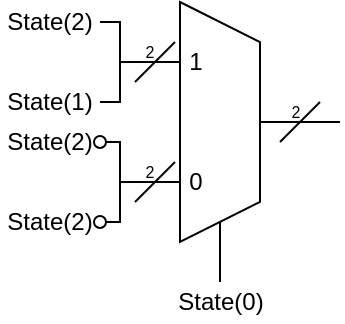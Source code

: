 <mxfile version="24.7.17">
  <diagram name="Page-1" id="LWOFWfnpxC4VILX40IXY">
    <mxGraphModel dx="454" dy="267" grid="1" gridSize="10" guides="1" tooltips="1" connect="1" arrows="1" fold="1" page="1" pageScale="1" pageWidth="850" pageHeight="1100" math="0" shadow="0">
      <root>
        <mxCell id="0" />
        <mxCell id="1" parent="0" />
        <mxCell id="NR-nkx7P1sxczl-uwj3u-21" style="edgeStyle=orthogonalEdgeStyle;rounded=0;orthogonalLoop=1;jettySize=auto;html=1;endArrow=none;endFill=0;" edge="1" parent="1" source="NR-nkx7P1sxczl-uwj3u-1">
          <mxGeometry relative="1" as="geometry">
            <mxPoint x="480" y="260" as="targetPoint" />
          </mxGeometry>
        </mxCell>
        <mxCell id="NR-nkx7P1sxczl-uwj3u-1" value="" style="shape=trapezoid;perimeter=trapezoidPerimeter;whiteSpace=wrap;html=1;fixedSize=1;rotation=90;" vertex="1" parent="1">
          <mxGeometry x="360" y="240" width="120" height="40" as="geometry" />
        </mxCell>
        <mxCell id="NR-nkx7P1sxczl-uwj3u-8" style="edgeStyle=orthogonalEdgeStyle;rounded=0;orthogonalLoop=1;jettySize=auto;html=1;entryX=0.25;entryY=1;entryDx=0;entryDy=0;endArrow=none;endFill=0;" edge="1" parent="1" source="NR-nkx7P1sxczl-uwj3u-4" target="NR-nkx7P1sxczl-uwj3u-1">
          <mxGeometry relative="1" as="geometry">
            <Array as="points">
              <mxPoint x="370" y="210" />
              <mxPoint x="370" y="230" />
            </Array>
          </mxGeometry>
        </mxCell>
        <mxCell id="NR-nkx7P1sxczl-uwj3u-4" value="State(2)" style="text;html=1;align=center;verticalAlign=middle;whiteSpace=wrap;rounded=0;" vertex="1" parent="1">
          <mxGeometry x="310" y="200" width="50" height="20" as="geometry" />
        </mxCell>
        <mxCell id="NR-nkx7P1sxczl-uwj3u-9" style="edgeStyle=orthogonalEdgeStyle;rounded=0;orthogonalLoop=1;jettySize=auto;html=1;endArrow=none;endFill=0;" edge="1" parent="1" source="NR-nkx7P1sxczl-uwj3u-5">
          <mxGeometry relative="1" as="geometry">
            <mxPoint x="400" y="230" as="targetPoint" />
            <Array as="points">
              <mxPoint x="370" y="250" />
              <mxPoint x="370" y="230" />
            </Array>
          </mxGeometry>
        </mxCell>
        <mxCell id="NR-nkx7P1sxczl-uwj3u-5" value="State(1)" style="text;html=1;align=center;verticalAlign=middle;whiteSpace=wrap;rounded=0;" vertex="1" parent="1">
          <mxGeometry x="310" y="240" width="50" height="20" as="geometry" />
        </mxCell>
        <mxCell id="NR-nkx7P1sxczl-uwj3u-6" value="State(2)" style="text;html=1;align=center;verticalAlign=middle;whiteSpace=wrap;rounded=0;" vertex="1" parent="1">
          <mxGeometry x="310" y="300" width="50" height="20" as="geometry" />
        </mxCell>
        <mxCell id="NR-nkx7P1sxczl-uwj3u-12" style="edgeStyle=orthogonalEdgeStyle;rounded=0;orthogonalLoop=1;jettySize=auto;html=1;entryX=1;entryY=0.5;entryDx=0;entryDy=0;endArrow=none;endFill=0;" edge="1" parent="1" source="NR-nkx7P1sxczl-uwj3u-7" target="NR-nkx7P1sxczl-uwj3u-1">
          <mxGeometry relative="1" as="geometry" />
        </mxCell>
        <mxCell id="NR-nkx7P1sxczl-uwj3u-7" value="State(0)" style="text;html=1;align=center;verticalAlign=middle;whiteSpace=wrap;rounded=0;" vertex="1" parent="1">
          <mxGeometry x="397.5" y="340" width="45" height="20" as="geometry" />
        </mxCell>
        <mxCell id="NR-nkx7P1sxczl-uwj3u-13" value="" style="endArrow=none;html=1;rounded=0;" edge="1" parent="1">
          <mxGeometry width="50" height="50" relative="1" as="geometry">
            <mxPoint x="377.5" y="240" as="sourcePoint" />
            <mxPoint x="397.5" y="220" as="targetPoint" />
          </mxGeometry>
        </mxCell>
        <mxCell id="NR-nkx7P1sxczl-uwj3u-15" style="edgeStyle=orthogonalEdgeStyle;rounded=0;orthogonalLoop=1;jettySize=auto;html=1;entryX=0.75;entryY=1;entryDx=0;entryDy=0;startArrow=oval;startFill=0;endArrow=none;endFill=0;" edge="1" parent="1" source="NR-nkx7P1sxczl-uwj3u-6" target="NR-nkx7P1sxczl-uwj3u-1">
          <mxGeometry relative="1" as="geometry">
            <Array as="points">
              <mxPoint x="370" y="310" />
              <mxPoint x="370" y="290" />
            </Array>
          </mxGeometry>
        </mxCell>
        <mxCell id="NR-nkx7P1sxczl-uwj3u-17" style="edgeStyle=orthogonalEdgeStyle;rounded=0;orthogonalLoop=1;jettySize=auto;html=1;endArrow=none;endFill=0;startArrow=oval;startFill=0;" edge="1" parent="1" source="NR-nkx7P1sxczl-uwj3u-16">
          <mxGeometry relative="1" as="geometry">
            <mxPoint x="400" y="290" as="targetPoint" />
            <Array as="points">
              <mxPoint x="370" y="270" />
              <mxPoint x="370" y="290" />
            </Array>
          </mxGeometry>
        </mxCell>
        <mxCell id="NR-nkx7P1sxczl-uwj3u-16" value="State(2)" style="text;html=1;align=center;verticalAlign=middle;whiteSpace=wrap;rounded=0;" vertex="1" parent="1">
          <mxGeometry x="310" y="260" width="50" height="20" as="geometry" />
        </mxCell>
        <mxCell id="NR-nkx7P1sxczl-uwj3u-18" value="" style="endArrow=none;html=1;rounded=0;" edge="1" parent="1">
          <mxGeometry width="50" height="50" relative="1" as="geometry">
            <mxPoint x="377.5" y="300" as="sourcePoint" />
            <mxPoint x="397.5" y="280" as="targetPoint" />
          </mxGeometry>
        </mxCell>
        <mxCell id="NR-nkx7P1sxczl-uwj3u-19" value="2" style="text;html=1;align=center;verticalAlign=middle;whiteSpace=wrap;rounded=0;fontSize=8;" vertex="1" parent="1">
          <mxGeometry x="380" y="280" width="10" height="10" as="geometry" />
        </mxCell>
        <mxCell id="NR-nkx7P1sxczl-uwj3u-20" value="2" style="text;html=1;align=center;verticalAlign=middle;whiteSpace=wrap;rounded=0;fontSize=8;" vertex="1" parent="1">
          <mxGeometry x="380" y="220" width="10" height="10" as="geometry" />
        </mxCell>
        <mxCell id="NR-nkx7P1sxczl-uwj3u-22" value="" style="endArrow=none;html=1;rounded=0;" edge="1" parent="1">
          <mxGeometry width="50" height="50" relative="1" as="geometry">
            <mxPoint x="450" y="270" as="sourcePoint" />
            <mxPoint x="470" y="250" as="targetPoint" />
          </mxGeometry>
        </mxCell>
        <mxCell id="NR-nkx7P1sxczl-uwj3u-23" value="2" style="text;html=1;align=center;verticalAlign=middle;whiteSpace=wrap;rounded=0;fontSize=8;" vertex="1" parent="1">
          <mxGeometry x="452.5" y="250" width="10" height="10" as="geometry" />
        </mxCell>
        <mxCell id="NR-nkx7P1sxczl-uwj3u-25" value="1" style="text;html=1;align=center;verticalAlign=middle;whiteSpace=wrap;rounded=0;" vertex="1" parent="1">
          <mxGeometry x="397.5" y="220" width="20" height="20" as="geometry" />
        </mxCell>
        <mxCell id="NR-nkx7P1sxczl-uwj3u-26" value="0" style="text;html=1;align=center;verticalAlign=middle;whiteSpace=wrap;rounded=0;" vertex="1" parent="1">
          <mxGeometry x="397.5" y="280" width="20" height="20" as="geometry" />
        </mxCell>
      </root>
    </mxGraphModel>
  </diagram>
</mxfile>
